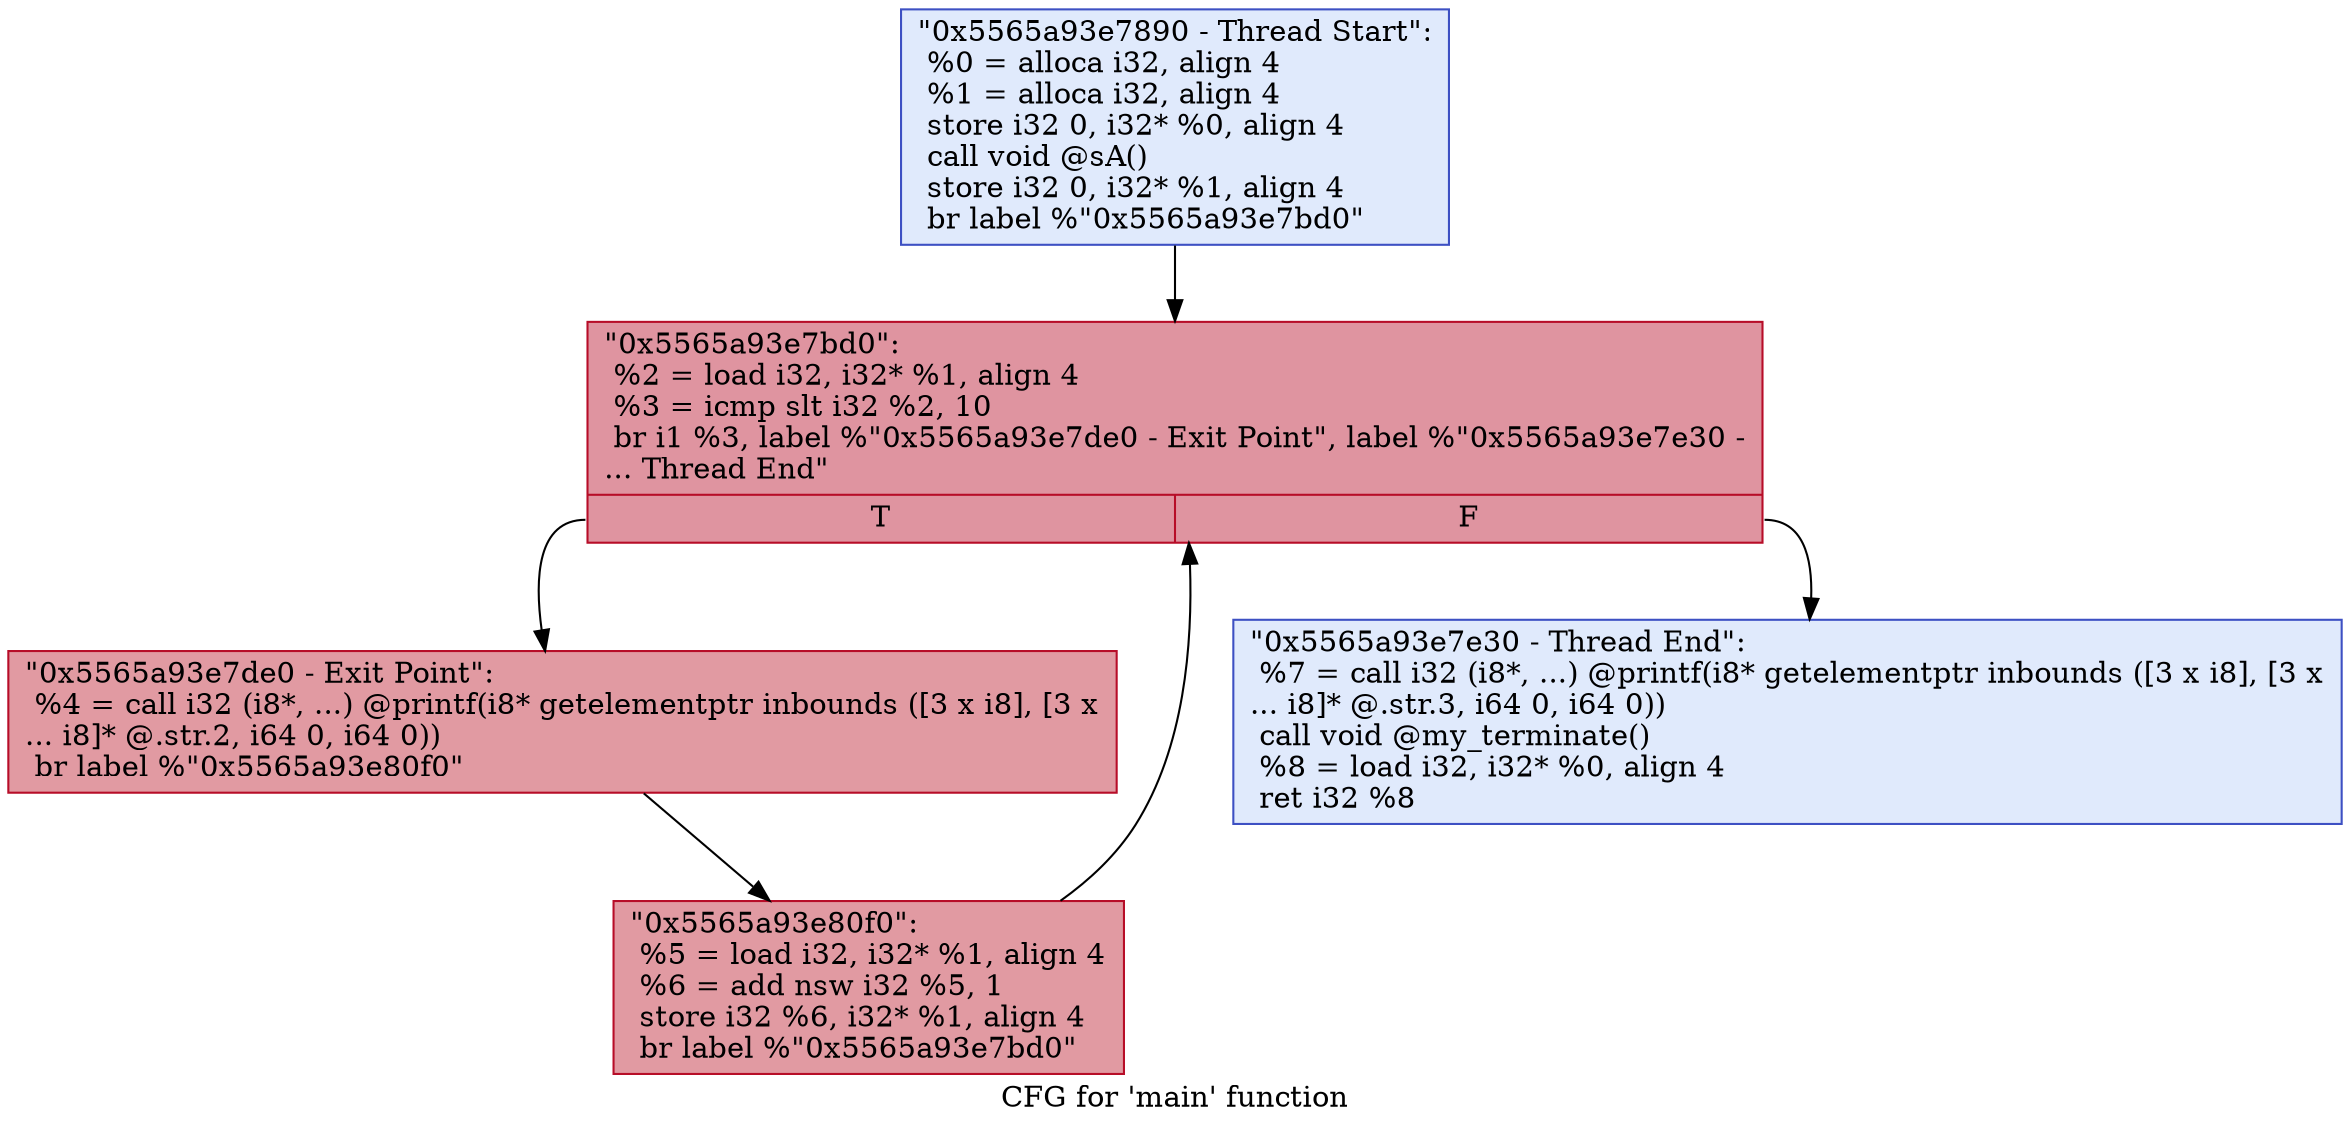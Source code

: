 digraph "CFG for 'main' function" {
	label="CFG for 'main' function";

	Node0x5565a93e7890 [shape=record,color="#3d50c3ff", style=filled, fillcolor="#b9d0f970",label="{\"0x5565a93e7890 - Thread Start\":\l  %0 = alloca i32, align 4\l  %1 = alloca i32, align 4\l  store i32 0, i32* %0, align 4\l  call void @sA()\l  store i32 0, i32* %1, align 4\l  br label %\"0x5565a93e7bd0\"\l}"];
	Node0x5565a93e7890 -> Node0x5565a93e7bd0;
	Node0x5565a93e7bd0 [shape=record,color="#b70d28ff", style=filled, fillcolor="#b70d2870",label="{\"0x5565a93e7bd0\":                                 \l  %2 = load i32, i32* %1, align 4\l  %3 = icmp slt i32 %2, 10\l  br i1 %3, label %\"0x5565a93e7de0 - Exit Point\", label %\"0x5565a93e7e30 -\l... Thread End\"\l|{<s0>T|<s1>F}}"];
	Node0x5565a93e7bd0:s0 -> Node0x5565a93e7de0;
	Node0x5565a93e7bd0:s1 -> Node0x5565a93e7e30;
	Node0x5565a93e7de0 [shape=record,color="#b70d28ff", style=filled, fillcolor="#bb1b2c70",label="{\"0x5565a93e7de0 - Exit Point\":                    \l  %4 = call i32 (i8*, ...) @printf(i8* getelementptr inbounds ([3 x i8], [3 x\l... i8]* @.str.2, i64 0, i64 0))\l  br label %\"0x5565a93e80f0\"\l}"];
	Node0x5565a93e7de0 -> Node0x5565a93e80f0;
	Node0x5565a93e80f0 [shape=record,color="#b70d28ff", style=filled, fillcolor="#bb1b2c70",label="{\"0x5565a93e80f0\":                                 \l  %5 = load i32, i32* %1, align 4\l  %6 = add nsw i32 %5, 1\l  store i32 %6, i32* %1, align 4\l  br label %\"0x5565a93e7bd0\"\l}"];
	Node0x5565a93e80f0 -> Node0x5565a93e7bd0;
	Node0x5565a93e7e30 [shape=record,color="#3d50c3ff", style=filled, fillcolor="#b9d0f970",label="{\"0x5565a93e7e30 - Thread End\":                    \l  %7 = call i32 (i8*, ...) @printf(i8* getelementptr inbounds ([3 x i8], [3 x\l... i8]* @.str.3, i64 0, i64 0))\l  call void @my_terminate()\l  %8 = load i32, i32* %0, align 4\l  ret i32 %8\l}"];
}
